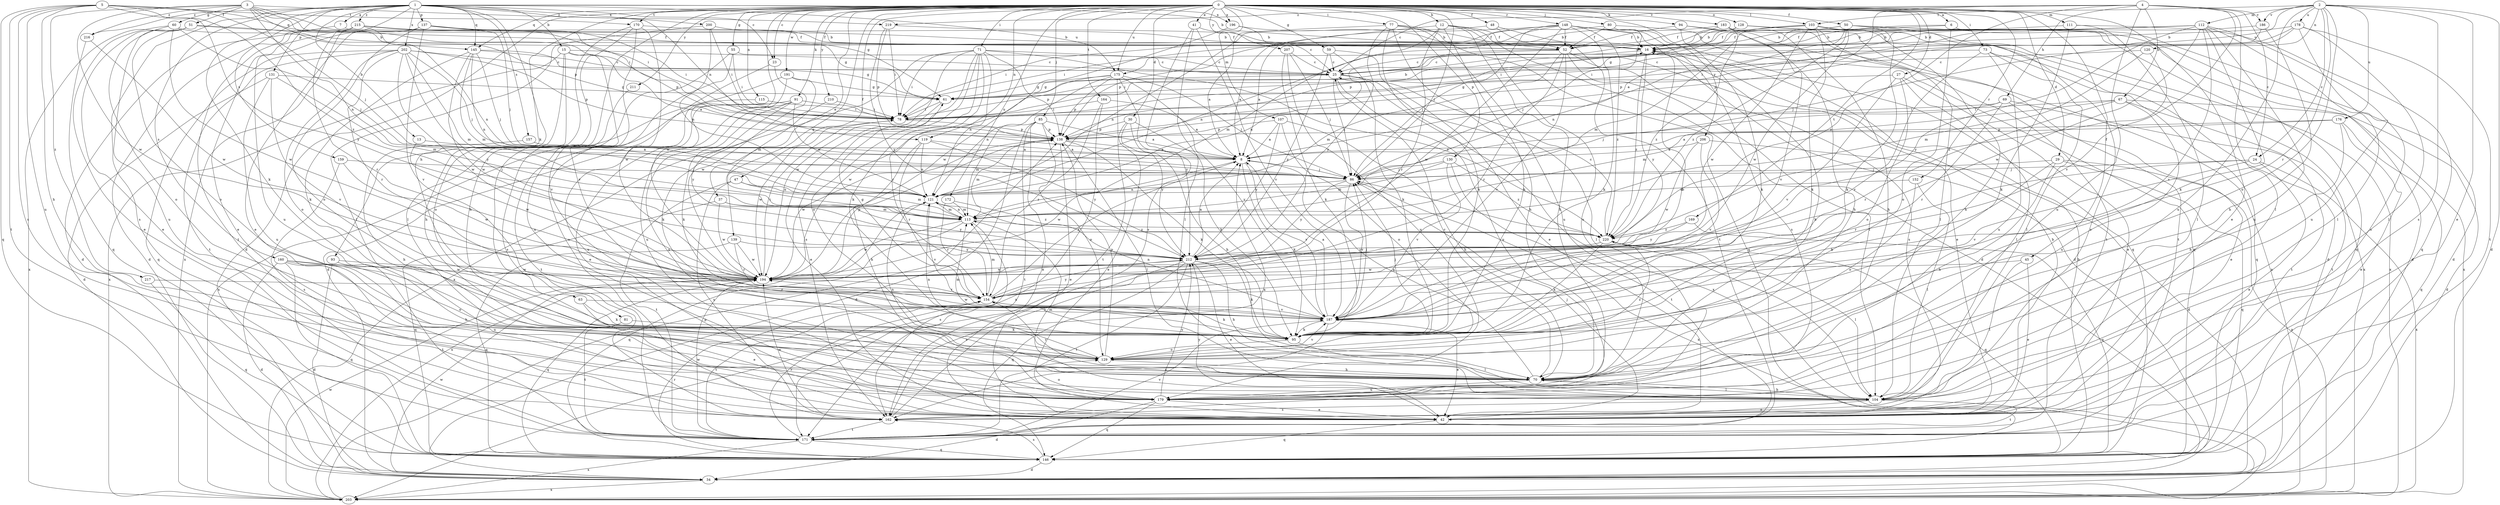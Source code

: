 strict digraph  {
0;
1;
2;
3;
4;
5;
6;
7;
8;
12;
13;
15;
16;
23;
24;
25;
27;
29;
30;
34;
37;
41;
42;
45;
47;
48;
50;
51;
52;
55;
59;
60;
61;
63;
67;
69;
70;
71;
73;
77;
78;
80;
81;
85;
86;
91;
93;
94;
95;
103;
104;
107;
111;
112;
113;
115;
119;
120;
121;
128;
129;
130;
131;
137;
138;
139;
145;
146;
148;
152;
154;
157;
159;
160;
162;
164;
169;
170;
171;
172;
175;
176;
178;
179;
183;
186;
187;
191;
194;
196;
200;
202;
203;
206;
207;
210;
211;
212;
215;
216;
217;
219;
220;
0 -> 6  [label=a];
0 -> 12  [label=b];
0 -> 23  [label=c];
0 -> 27  [label=d];
0 -> 29  [label=d];
0 -> 30  [label=d];
0 -> 34  [label=d];
0 -> 37  [label=e];
0 -> 41  [label=e];
0 -> 42  [label=e];
0 -> 45  [label=f];
0 -> 47  [label=f];
0 -> 48  [label=f];
0 -> 50  [label=f];
0 -> 55  [label=g];
0 -> 59  [label=g];
0 -> 71  [label=i];
0 -> 73  [label=i];
0 -> 77  [label=i];
0 -> 80  [label=j];
0 -> 81  [label=j];
0 -> 85  [label=j];
0 -> 86  [label=j];
0 -> 91  [label=k];
0 -> 93  [label=k];
0 -> 94  [label=k];
0 -> 103  [label=l];
0 -> 107  [label=m];
0 -> 111  [label=m];
0 -> 115  [label=n];
0 -> 119  [label=n];
0 -> 128  [label=o];
0 -> 130  [label=p];
0 -> 139  [label=q];
0 -> 145  [label=q];
0 -> 148  [label=r];
0 -> 152  [label=r];
0 -> 164  [label=t];
0 -> 169  [label=t];
0 -> 170  [label=t];
0 -> 172  [label=u];
0 -> 175  [label=u];
0 -> 183  [label=v];
0 -> 191  [label=w];
0 -> 194  [label=w];
0 -> 196  [label=x];
0 -> 206  [label=y];
0 -> 207  [label=y];
0 -> 210  [label=y];
0 -> 211  [label=y];
1 -> 7  [label=a];
1 -> 13  [label=b];
1 -> 15  [label=b];
1 -> 16  [label=b];
1 -> 23  [label=c];
1 -> 63  [label=h];
1 -> 95  [label=k];
1 -> 119  [label=n];
1 -> 131  [label=p];
1 -> 137  [label=p];
1 -> 145  [label=q];
1 -> 157  [label=s];
1 -> 159  [label=s];
1 -> 160  [label=s];
1 -> 162  [label=s];
1 -> 175  [label=u];
1 -> 196  [label=x];
1 -> 200  [label=x];
1 -> 202  [label=x];
1 -> 203  [label=x];
1 -> 215  [label=z];
1 -> 216  [label=z];
2 -> 24  [label=c];
2 -> 34  [label=d];
2 -> 42  [label=e];
2 -> 103  [label=l];
2 -> 112  [label=m];
2 -> 120  [label=n];
2 -> 129  [label=o];
2 -> 154  [label=r];
2 -> 162  [label=s];
2 -> 175  [label=u];
2 -> 176  [label=u];
2 -> 178  [label=u];
2 -> 179  [label=u];
2 -> 186  [label=v];
3 -> 51  [label=f];
3 -> 60  [label=g];
3 -> 61  [label=g];
3 -> 78  [label=i];
3 -> 121  [label=n];
3 -> 138  [label=p];
3 -> 145  [label=q];
3 -> 194  [label=w];
3 -> 216  [label=z];
3 -> 217  [label=z];
3 -> 219  [label=z];
4 -> 8  [label=a];
4 -> 24  [label=c];
4 -> 25  [label=c];
4 -> 67  [label=h];
4 -> 69  [label=h];
4 -> 104  [label=l];
4 -> 179  [label=u];
4 -> 186  [label=v];
4 -> 187  [label=v];
4 -> 219  [label=z];
4 -> 220  [label=z];
5 -> 70  [label=h];
5 -> 78  [label=i];
5 -> 86  [label=j];
5 -> 146  [label=q];
5 -> 162  [label=s];
5 -> 170  [label=t];
5 -> 171  [label=t];
5 -> 179  [label=u];
5 -> 212  [label=y];
5 -> 220  [label=z];
6 -> 16  [label=b];
6 -> 34  [label=d];
6 -> 52  [label=f];
6 -> 129  [label=o];
6 -> 146  [label=q];
7 -> 16  [label=b];
7 -> 34  [label=d];
8 -> 86  [label=j];
8 -> 95  [label=k];
8 -> 187  [label=v];
8 -> 194  [label=w];
12 -> 8  [label=a];
12 -> 34  [label=d];
12 -> 52  [label=f];
12 -> 70  [label=h];
12 -> 95  [label=k];
12 -> 113  [label=m];
12 -> 154  [label=r];
12 -> 179  [label=u];
13 -> 8  [label=a];
13 -> 194  [label=w];
15 -> 8  [label=a];
15 -> 25  [label=c];
15 -> 70  [label=h];
15 -> 129  [label=o];
15 -> 187  [label=v];
15 -> 203  [label=x];
16 -> 25  [label=c];
16 -> 78  [label=i];
16 -> 212  [label=y];
16 -> 220  [label=z];
23 -> 34  [label=d];
23 -> 194  [label=w];
24 -> 42  [label=e];
24 -> 86  [label=j];
24 -> 154  [label=r];
24 -> 187  [label=v];
24 -> 203  [label=x];
25 -> 61  [label=g];
25 -> 86  [label=j];
25 -> 104  [label=l];
25 -> 179  [label=u];
25 -> 203  [label=x];
27 -> 42  [label=e];
27 -> 61  [label=g];
27 -> 104  [label=l];
27 -> 129  [label=o];
27 -> 187  [label=v];
29 -> 70  [label=h];
29 -> 86  [label=j];
29 -> 95  [label=k];
29 -> 146  [label=q];
29 -> 203  [label=x];
30 -> 42  [label=e];
30 -> 70  [label=h];
30 -> 95  [label=k];
30 -> 138  [label=p];
30 -> 212  [label=y];
34 -> 194  [label=w];
34 -> 203  [label=x];
37 -> 113  [label=m];
37 -> 146  [label=q];
37 -> 194  [label=w];
37 -> 212  [label=y];
41 -> 16  [label=b];
41 -> 104  [label=l];
41 -> 162  [label=s];
41 -> 187  [label=v];
42 -> 16  [label=b];
42 -> 86  [label=j];
42 -> 146  [label=q];
42 -> 212  [label=y];
45 -> 42  [label=e];
45 -> 104  [label=l];
45 -> 194  [label=w];
47 -> 113  [label=m];
47 -> 121  [label=n];
47 -> 162  [label=s];
47 -> 171  [label=t];
48 -> 16  [label=b];
48 -> 121  [label=n];
48 -> 171  [label=t];
50 -> 16  [label=b];
50 -> 34  [label=d];
50 -> 61  [label=g];
50 -> 95  [label=k];
50 -> 121  [label=n];
50 -> 162  [label=s];
50 -> 194  [label=w];
50 -> 220  [label=z];
51 -> 42  [label=e];
51 -> 52  [label=f];
51 -> 61  [label=g];
51 -> 129  [label=o];
51 -> 179  [label=u];
51 -> 203  [label=x];
52 -> 25  [label=c];
52 -> 42  [label=e];
52 -> 104  [label=l];
52 -> 113  [label=m];
52 -> 121  [label=n];
52 -> 154  [label=r];
52 -> 162  [label=s];
52 -> 187  [label=v];
55 -> 25  [label=c];
55 -> 78  [label=i];
55 -> 162  [label=s];
55 -> 179  [label=u];
59 -> 25  [label=c];
59 -> 42  [label=e];
59 -> 95  [label=k];
59 -> 212  [label=y];
60 -> 16  [label=b];
60 -> 42  [label=e];
60 -> 86  [label=j];
60 -> 129  [label=o];
60 -> 194  [label=w];
61 -> 16  [label=b];
61 -> 42  [label=e];
61 -> 78  [label=i];
63 -> 42  [label=e];
63 -> 95  [label=k];
63 -> 187  [label=v];
67 -> 34  [label=d];
67 -> 78  [label=i];
67 -> 113  [label=m];
67 -> 154  [label=r];
67 -> 171  [label=t];
67 -> 179  [label=u];
69 -> 42  [label=e];
69 -> 78  [label=i];
69 -> 86  [label=j];
69 -> 154  [label=r];
69 -> 171  [label=t];
70 -> 8  [label=a];
70 -> 16  [label=b];
70 -> 25  [label=c];
70 -> 104  [label=l];
70 -> 121  [label=n];
70 -> 154  [label=r];
70 -> 179  [label=u];
71 -> 25  [label=c];
71 -> 78  [label=i];
71 -> 95  [label=k];
71 -> 121  [label=n];
71 -> 129  [label=o];
71 -> 138  [label=p];
71 -> 154  [label=r];
71 -> 162  [label=s];
71 -> 194  [label=w];
71 -> 203  [label=x];
71 -> 220  [label=z];
73 -> 25  [label=c];
73 -> 104  [label=l];
73 -> 146  [label=q];
73 -> 179  [label=u];
73 -> 187  [label=v];
77 -> 8  [label=a];
77 -> 52  [label=f];
77 -> 70  [label=h];
77 -> 95  [label=k];
77 -> 146  [label=q];
77 -> 179  [label=u];
77 -> 212  [label=y];
78 -> 138  [label=p];
78 -> 194  [label=w];
80 -> 52  [label=f];
80 -> 78  [label=i];
80 -> 86  [label=j];
80 -> 146  [label=q];
81 -> 95  [label=k];
81 -> 171  [label=t];
85 -> 8  [label=a];
85 -> 34  [label=d];
85 -> 42  [label=e];
85 -> 113  [label=m];
85 -> 129  [label=o];
85 -> 138  [label=p];
85 -> 171  [label=t];
86 -> 121  [label=n];
86 -> 187  [label=v];
86 -> 203  [label=x];
86 -> 212  [label=y];
91 -> 42  [label=e];
91 -> 78  [label=i];
91 -> 95  [label=k];
91 -> 121  [label=n];
91 -> 171  [label=t];
91 -> 179  [label=u];
91 -> 212  [label=y];
93 -> 34  [label=d];
93 -> 171  [label=t];
93 -> 194  [label=w];
94 -> 52  [label=f];
94 -> 70  [label=h];
94 -> 95  [label=k];
94 -> 203  [label=x];
95 -> 86  [label=j];
95 -> 104  [label=l];
95 -> 113  [label=m];
95 -> 129  [label=o];
103 -> 52  [label=f];
103 -> 70  [label=h];
103 -> 78  [label=i];
103 -> 95  [label=k];
103 -> 104  [label=l];
103 -> 113  [label=m];
103 -> 194  [label=w];
103 -> 203  [label=x];
104 -> 42  [label=e];
104 -> 70  [label=h];
104 -> 113  [label=m];
104 -> 162  [label=s];
104 -> 171  [label=t];
107 -> 8  [label=a];
107 -> 70  [label=h];
107 -> 129  [label=o];
107 -> 138  [label=p];
107 -> 212  [label=y];
111 -> 16  [label=b];
111 -> 95  [label=k];
111 -> 104  [label=l];
111 -> 146  [label=q];
112 -> 16  [label=b];
112 -> 52  [label=f];
112 -> 78  [label=i];
112 -> 95  [label=k];
112 -> 104  [label=l];
112 -> 138  [label=p];
112 -> 162  [label=s];
112 -> 179  [label=u];
112 -> 187  [label=v];
112 -> 194  [label=w];
112 -> 212  [label=y];
113 -> 121  [label=n];
113 -> 146  [label=q];
113 -> 162  [label=s];
113 -> 194  [label=w];
113 -> 220  [label=z];
115 -> 78  [label=i];
115 -> 179  [label=u];
119 -> 8  [label=a];
119 -> 70  [label=h];
119 -> 121  [label=n];
119 -> 154  [label=r];
119 -> 212  [label=y];
120 -> 25  [label=c];
120 -> 113  [label=m];
120 -> 220  [label=z];
121 -> 113  [label=m];
121 -> 187  [label=v];
121 -> 203  [label=x];
128 -> 16  [label=b];
128 -> 25  [label=c];
128 -> 34  [label=d];
128 -> 52  [label=f];
128 -> 138  [label=p];
128 -> 171  [label=t];
128 -> 203  [label=x];
129 -> 70  [label=h];
129 -> 121  [label=n];
129 -> 138  [label=p];
129 -> 187  [label=v];
129 -> 220  [label=z];
130 -> 86  [label=j];
130 -> 113  [label=m];
130 -> 171  [label=t];
130 -> 187  [label=v];
130 -> 220  [label=z];
131 -> 34  [label=d];
131 -> 61  [label=g];
131 -> 113  [label=m];
131 -> 179  [label=u];
131 -> 187  [label=v];
137 -> 16  [label=b];
137 -> 42  [label=e];
137 -> 78  [label=i];
137 -> 86  [label=j];
137 -> 129  [label=o];
137 -> 179  [label=u];
137 -> 187  [label=v];
138 -> 8  [label=a];
138 -> 42  [label=e];
138 -> 95  [label=k];
138 -> 104  [label=l];
138 -> 113  [label=m];
138 -> 194  [label=w];
139 -> 146  [label=q];
139 -> 154  [label=r];
139 -> 194  [label=w];
139 -> 212  [label=y];
145 -> 25  [label=c];
145 -> 61  [label=g];
145 -> 86  [label=j];
145 -> 95  [label=k];
145 -> 113  [label=m];
145 -> 121  [label=n];
145 -> 194  [label=w];
146 -> 16  [label=b];
146 -> 34  [label=d];
146 -> 154  [label=r];
146 -> 162  [label=s];
148 -> 8  [label=a];
148 -> 16  [label=b];
148 -> 34  [label=d];
148 -> 52  [label=f];
148 -> 86  [label=j];
148 -> 95  [label=k];
148 -> 121  [label=n];
148 -> 138  [label=p];
148 -> 146  [label=q];
148 -> 162  [label=s];
148 -> 194  [label=w];
148 -> 220  [label=z];
152 -> 104  [label=l];
152 -> 121  [label=n];
152 -> 129  [label=o];
154 -> 8  [label=a];
154 -> 61  [label=g];
154 -> 95  [label=k];
154 -> 113  [label=m];
154 -> 171  [label=t];
154 -> 187  [label=v];
154 -> 212  [label=y];
157 -> 8  [label=a];
157 -> 70  [label=h];
159 -> 86  [label=j];
159 -> 162  [label=s];
159 -> 194  [label=w];
160 -> 34  [label=d];
160 -> 70  [label=h];
160 -> 129  [label=o];
160 -> 146  [label=q];
160 -> 179  [label=u];
160 -> 194  [label=w];
162 -> 8  [label=a];
162 -> 171  [label=t];
162 -> 194  [label=w];
164 -> 8  [label=a];
164 -> 78  [label=i];
164 -> 154  [label=r];
164 -> 203  [label=x];
169 -> 146  [label=q];
169 -> 212  [label=y];
169 -> 220  [label=z];
170 -> 52  [label=f];
170 -> 70  [label=h];
170 -> 104  [label=l];
170 -> 187  [label=v];
170 -> 194  [label=w];
171 -> 146  [label=q];
171 -> 154  [label=r];
171 -> 187  [label=v];
171 -> 194  [label=w];
171 -> 203  [label=x];
172 -> 113  [label=m];
172 -> 154  [label=r];
172 -> 220  [label=z];
175 -> 61  [label=g];
175 -> 86  [label=j];
175 -> 121  [label=n];
175 -> 138  [label=p];
175 -> 171  [label=t];
175 -> 187  [label=v];
175 -> 194  [label=w];
175 -> 212  [label=y];
176 -> 8  [label=a];
176 -> 42  [label=e];
176 -> 70  [label=h];
176 -> 138  [label=p];
176 -> 146  [label=q];
178 -> 16  [label=b];
178 -> 78  [label=i];
178 -> 86  [label=j];
178 -> 104  [label=l];
178 -> 171  [label=t];
178 -> 179  [label=u];
179 -> 34  [label=d];
179 -> 42  [label=e];
179 -> 129  [label=o];
179 -> 146  [label=q];
179 -> 212  [label=y];
183 -> 16  [label=b];
183 -> 70  [label=h];
183 -> 78  [label=i];
183 -> 171  [label=t];
183 -> 187  [label=v];
183 -> 203  [label=x];
183 -> 220  [label=z];
186 -> 16  [label=b];
186 -> 70  [label=h];
186 -> 138  [label=p];
187 -> 8  [label=a];
187 -> 16  [label=b];
187 -> 42  [label=e];
187 -> 86  [label=j];
187 -> 95  [label=k];
187 -> 121  [label=n];
187 -> 162  [label=s];
187 -> 194  [label=w];
191 -> 61  [label=g];
191 -> 113  [label=m];
191 -> 179  [label=u];
191 -> 203  [label=x];
194 -> 78  [label=i];
194 -> 138  [label=p];
194 -> 146  [label=q];
194 -> 154  [label=r];
196 -> 16  [label=b];
196 -> 25  [label=c];
196 -> 194  [label=w];
200 -> 52  [label=f];
200 -> 78  [label=i];
200 -> 104  [label=l];
200 -> 121  [label=n];
202 -> 25  [label=c];
202 -> 86  [label=j];
202 -> 113  [label=m];
202 -> 129  [label=o];
202 -> 138  [label=p];
202 -> 146  [label=q];
202 -> 154  [label=r];
202 -> 171  [label=t];
202 -> 194  [label=w];
202 -> 212  [label=y];
203 -> 138  [label=p];
203 -> 194  [label=w];
206 -> 8  [label=a];
206 -> 34  [label=d];
206 -> 187  [label=v];
206 -> 194  [label=w];
207 -> 25  [label=c];
207 -> 86  [label=j];
207 -> 95  [label=k];
207 -> 179  [label=u];
210 -> 78  [label=i];
210 -> 95  [label=k];
211 -> 162  [label=s];
212 -> 8  [label=a];
212 -> 42  [label=e];
212 -> 70  [label=h];
212 -> 95  [label=k];
212 -> 146  [label=q];
212 -> 162  [label=s];
212 -> 171  [label=t];
212 -> 194  [label=w];
215 -> 16  [label=b];
215 -> 34  [label=d];
215 -> 42  [label=e];
215 -> 121  [label=n];
215 -> 138  [label=p];
215 -> 154  [label=r];
215 -> 171  [label=t];
216 -> 146  [label=q];
216 -> 194  [label=w];
217 -> 146  [label=q];
217 -> 154  [label=r];
219 -> 52  [label=f];
219 -> 78  [label=i];
219 -> 138  [label=p];
219 -> 212  [label=y];
220 -> 25  [label=c];
220 -> 86  [label=j];
220 -> 95  [label=k];
220 -> 104  [label=l];
220 -> 146  [label=q];
220 -> 212  [label=y];
}
